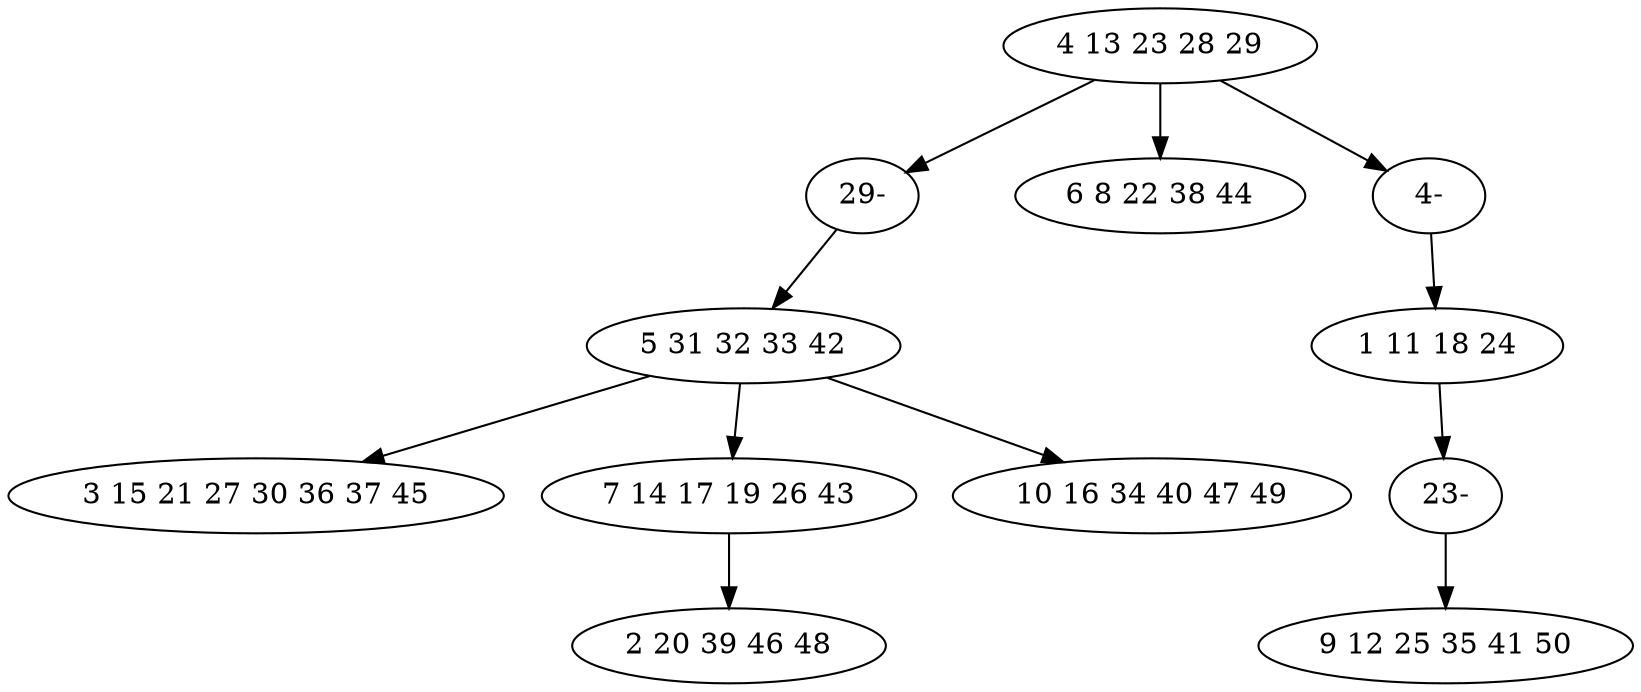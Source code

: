 digraph true_tree {
	"0" -> "10"
	"0" -> "2"
	"1" -> "3"
	"0" -> "9"
	"1" -> "5"
	"5" -> "6"
	"1" -> "7"
	"4" -> "11"
	"9" -> "4"
	"10" -> "1"
	"11" -> "8"
	"0" [label="4 13 23 28 29"];
	"1" [label="5 31 32 33 42"];
	"2" [label="6 8 22 38 44"];
	"3" [label="3 15 21 27 30 36 37 45"];
	"4" [label="1 11 18 24"];
	"5" [label="7 14 17 19 26 43"];
	"6" [label="2 20 39 46 48"];
	"7" [label="10 16 34 40 47 49"];
	"8" [label="9 12 25 35 41 50"];
	"9" [label="4-"];
	"10" [label="29-"];
	"11" [label="23-"];
}
